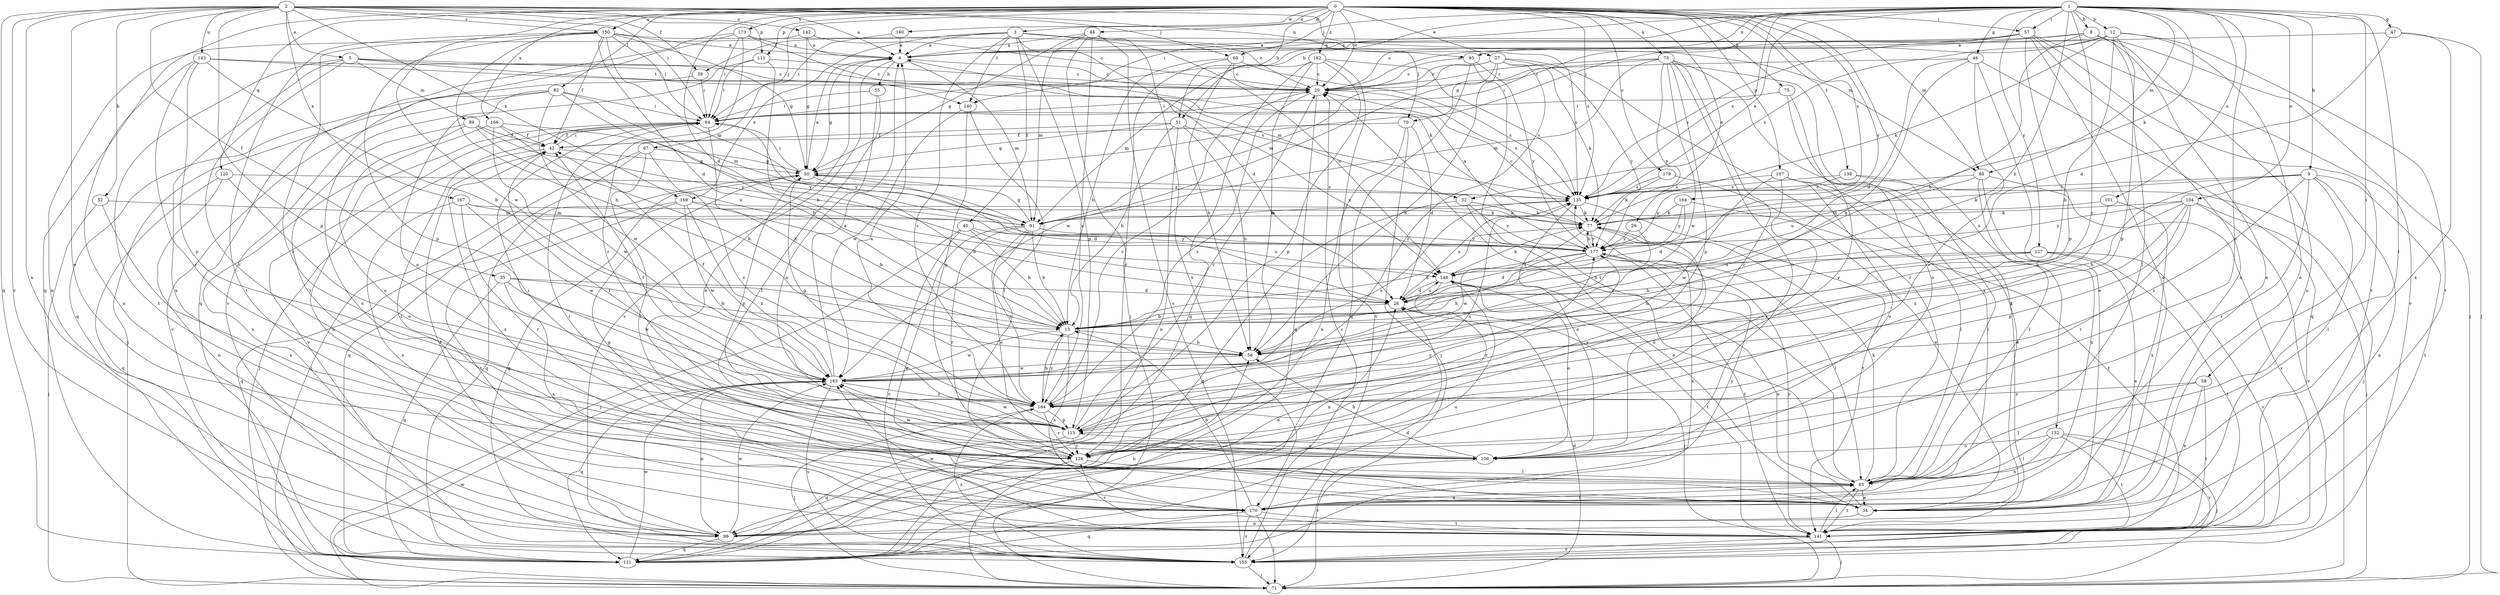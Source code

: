 strict digraph  {
0;
1;
2;
3;
5;
6;
8;
9;
12;
13;
20;
26;
27;
29;
32;
34;
35;
39;
40;
42;
44;
46;
47;
50;
51;
52;
55;
56;
57;
58;
64;
67;
68;
70;
71;
73;
75;
77;
82;
83;
88;
89;
91;
95;
98;
101;
104;
106;
107;
111;
113;
120;
121;
127;
128;
132;
135;
139;
140;
141;
142;
143;
148;
150;
155;
160;
163;
164;
166;
167;
169;
170;
173;
177;
179;
182;
184;
0 -> 3  [label=a];
0 -> 20  [label=c];
0 -> 26  [label=d];
0 -> 27  [label=e];
0 -> 29  [label=e];
0 -> 44  [label=g];
0 -> 51  [label=h];
0 -> 57  [label=i];
0 -> 67  [label=j];
0 -> 73  [label=k];
0 -> 75  [label=k];
0 -> 82  [label=l];
0 -> 88  [label=m];
0 -> 107  [label=p];
0 -> 111  [label=p];
0 -> 120  [label=q];
0 -> 121  [label=q];
0 -> 132  [label=s];
0 -> 135  [label=s];
0 -> 139  [label=t];
0 -> 150  [label=v];
0 -> 160  [label=w];
0 -> 163  [label=w];
0 -> 164  [label=x];
0 -> 166  [label=x];
0 -> 173  [label=y];
0 -> 177  [label=y];
0 -> 179  [label=z];
0 -> 182  [label=z];
1 -> 8  [label=b];
1 -> 9  [label=b];
1 -> 12  [label=b];
1 -> 13  [label=b];
1 -> 32  [label=e];
1 -> 46  [label=g];
1 -> 47  [label=g];
1 -> 50  [label=g];
1 -> 51  [label=h];
1 -> 57  [label=i];
1 -> 58  [label=i];
1 -> 64  [label=i];
1 -> 68  [label=j];
1 -> 77  [label=k];
1 -> 83  [label=l];
1 -> 88  [label=m];
1 -> 95  [label=n];
1 -> 101  [label=o];
1 -> 104  [label=o];
1 -> 106  [label=o];
1 -> 127  [label=r];
1 -> 135  [label=s];
1 -> 140  [label=t];
1 -> 184  [label=z];
2 -> 5  [label=a];
2 -> 6  [label=a];
2 -> 34  [label=e];
2 -> 35  [label=f];
2 -> 39  [label=f];
2 -> 52  [label=h];
2 -> 64  [label=i];
2 -> 68  [label=j];
2 -> 88  [label=m];
2 -> 95  [label=n];
2 -> 98  [label=n];
2 -> 111  [label=p];
2 -> 113  [label=p];
2 -> 121  [label=q];
2 -> 142  [label=u];
2 -> 143  [label=u];
2 -> 150  [label=v];
2 -> 155  [label=v];
2 -> 167  [label=x];
2 -> 169  [label=x];
3 -> 6  [label=a];
3 -> 26  [label=d];
3 -> 39  [label=f];
3 -> 40  [label=f];
3 -> 70  [label=j];
3 -> 113  [label=p];
3 -> 135  [label=s];
3 -> 140  [label=t];
3 -> 148  [label=u];
3 -> 169  [label=x];
3 -> 184  [label=z];
5 -> 20  [label=c];
5 -> 89  [label=m];
5 -> 128  [label=r];
5 -> 140  [label=t];
5 -> 141  [label=t];
5 -> 170  [label=x];
5 -> 32  [label=m];
6 -> 20  [label=c];
6 -> 34  [label=e];
6 -> 50  [label=g];
6 -> 55  [label=h];
6 -> 91  [label=m];
6 -> 155  [label=v];
8 -> 6  [label=a];
8 -> 13  [label=b];
8 -> 34  [label=e];
8 -> 70  [label=j];
8 -> 71  [label=j];
8 -> 83  [label=l];
8 -> 98  [label=n];
9 -> 56  [label=h];
9 -> 77  [label=k];
9 -> 83  [label=l];
9 -> 98  [label=n];
9 -> 128  [label=r];
9 -> 135  [label=s];
9 -> 141  [label=t];
9 -> 184  [label=z];
12 -> 6  [label=a];
12 -> 20  [label=c];
12 -> 34  [label=e];
12 -> 56  [label=h];
12 -> 77  [label=k];
12 -> 113  [label=p];
12 -> 135  [label=s];
12 -> 141  [label=t];
13 -> 56  [label=h];
13 -> 77  [label=k];
13 -> 163  [label=w];
13 -> 170  [label=x];
13 -> 184  [label=z];
20 -> 64  [label=i];
20 -> 121  [label=q];
20 -> 135  [label=s];
20 -> 184  [label=z];
26 -> 13  [label=b];
26 -> 71  [label=j];
26 -> 135  [label=s];
26 -> 148  [label=u];
27 -> 20  [label=c];
27 -> 56  [label=h];
27 -> 77  [label=k];
27 -> 83  [label=l];
27 -> 91  [label=m];
27 -> 163  [label=w];
27 -> 177  [label=y];
27 -> 184  [label=z];
29 -> 13  [label=b];
29 -> 177  [label=y];
32 -> 34  [label=e];
32 -> 77  [label=k];
32 -> 121  [label=q];
32 -> 177  [label=y];
34 -> 50  [label=g];
34 -> 64  [label=i];
34 -> 98  [label=n];
34 -> 148  [label=u];
35 -> 13  [label=b];
35 -> 26  [label=d];
35 -> 121  [label=q];
35 -> 163  [label=w];
35 -> 170  [label=x];
39 -> 64  [label=i];
39 -> 121  [label=q];
40 -> 13  [label=b];
40 -> 71  [label=j];
40 -> 148  [label=u];
40 -> 155  [label=v];
40 -> 177  [label=y];
42 -> 50  [label=g];
42 -> 64  [label=i];
42 -> 71  [label=j];
42 -> 170  [label=x];
44 -> 6  [label=a];
44 -> 50  [label=g];
44 -> 71  [label=j];
44 -> 91  [label=m];
44 -> 155  [label=v];
44 -> 170  [label=x];
44 -> 184  [label=z];
46 -> 20  [label=c];
46 -> 26  [label=d];
46 -> 34  [label=e];
46 -> 56  [label=h];
46 -> 121  [label=q];
46 -> 128  [label=r];
47 -> 6  [label=a];
47 -> 26  [label=d];
47 -> 71  [label=j];
47 -> 170  [label=x];
50 -> 6  [label=a];
50 -> 13  [label=b];
50 -> 26  [label=d];
50 -> 64  [label=i];
50 -> 113  [label=p];
50 -> 121  [label=q];
50 -> 135  [label=s];
51 -> 13  [label=b];
51 -> 42  [label=f];
51 -> 50  [label=g];
51 -> 56  [label=h];
51 -> 98  [label=n];
51 -> 148  [label=u];
52 -> 71  [label=j];
52 -> 91  [label=m];
52 -> 170  [label=x];
55 -> 64  [label=i];
55 -> 83  [label=l];
55 -> 106  [label=o];
56 -> 163  [label=w];
57 -> 6  [label=a];
57 -> 20  [label=c];
57 -> 34  [label=e];
57 -> 113  [label=p];
57 -> 135  [label=s];
57 -> 141  [label=t];
57 -> 155  [label=v];
57 -> 170  [label=x];
58 -> 34  [label=e];
58 -> 83  [label=l];
58 -> 141  [label=t];
58 -> 184  [label=z];
64 -> 42  [label=f];
64 -> 56  [label=h];
64 -> 98  [label=n];
64 -> 155  [label=v];
64 -> 177  [label=y];
67 -> 50  [label=g];
67 -> 71  [label=j];
67 -> 83  [label=l];
67 -> 121  [label=q];
67 -> 184  [label=z];
68 -> 13  [label=b];
68 -> 20  [label=c];
68 -> 56  [label=h];
68 -> 128  [label=r];
68 -> 135  [label=s];
70 -> 26  [label=d];
70 -> 42  [label=f];
70 -> 71  [label=j];
70 -> 98  [label=n];
71 -> 26  [label=d];
71 -> 163  [label=w];
73 -> 20  [label=c];
73 -> 64  [label=i];
73 -> 91  [label=m];
73 -> 106  [label=o];
73 -> 113  [label=p];
73 -> 128  [label=r];
73 -> 141  [label=t];
73 -> 163  [label=w];
73 -> 170  [label=x];
73 -> 177  [label=y];
75 -> 64  [label=i];
75 -> 106  [label=o];
75 -> 128  [label=r];
77 -> 20  [label=c];
77 -> 106  [label=o];
77 -> 128  [label=r];
77 -> 163  [label=w];
77 -> 177  [label=y];
82 -> 13  [label=b];
82 -> 64  [label=i];
82 -> 71  [label=j];
82 -> 91  [label=m];
82 -> 155  [label=v];
82 -> 163  [label=w];
82 -> 170  [label=x];
83 -> 20  [label=c];
83 -> 34  [label=e];
83 -> 77  [label=k];
83 -> 141  [label=t];
83 -> 170  [label=x];
88 -> 83  [label=l];
88 -> 135  [label=s];
88 -> 148  [label=u];
88 -> 155  [label=v];
88 -> 170  [label=x];
89 -> 42  [label=f];
89 -> 106  [label=o];
89 -> 128  [label=r];
89 -> 148  [label=u];
89 -> 177  [label=y];
91 -> 13  [label=b];
91 -> 34  [label=e];
91 -> 50  [label=g];
91 -> 106  [label=o];
91 -> 128  [label=r];
91 -> 177  [label=y];
91 -> 184  [label=z];
95 -> 20  [label=c];
95 -> 83  [label=l];
95 -> 121  [label=q];
95 -> 177  [label=y];
98 -> 26  [label=d];
98 -> 42  [label=f];
98 -> 121  [label=q];
98 -> 148  [label=u];
98 -> 163  [label=w];
101 -> 91  [label=m];
101 -> 170  [label=x];
101 -> 184  [label=z];
104 -> 13  [label=b];
104 -> 71  [label=j];
104 -> 77  [label=k];
104 -> 113  [label=p];
104 -> 128  [label=r];
104 -> 155  [label=v];
104 -> 177  [label=y];
104 -> 184  [label=z];
106 -> 56  [label=h];
106 -> 155  [label=v];
107 -> 34  [label=e];
107 -> 83  [label=l];
107 -> 106  [label=o];
107 -> 128  [label=r];
107 -> 135  [label=s];
107 -> 163  [label=w];
111 -> 13  [label=b];
111 -> 20  [label=c];
111 -> 64  [label=i];
111 -> 106  [label=o];
113 -> 20  [label=c];
113 -> 42  [label=f];
113 -> 106  [label=o];
113 -> 121  [label=q];
113 -> 128  [label=r];
113 -> 135  [label=s];
113 -> 163  [label=w];
120 -> 98  [label=n];
120 -> 106  [label=o];
120 -> 121  [label=q];
120 -> 135  [label=s];
121 -> 26  [label=d];
121 -> 56  [label=h];
121 -> 135  [label=s];
121 -> 163  [label=w];
127 -> 13  [label=b];
127 -> 34  [label=e];
127 -> 56  [label=h];
127 -> 141  [label=t];
127 -> 148  [label=u];
127 -> 155  [label=v];
128 -> 64  [label=i];
128 -> 71  [label=j];
128 -> 83  [label=l];
128 -> 163  [label=w];
128 -> 177  [label=y];
132 -> 71  [label=j];
132 -> 83  [label=l];
132 -> 106  [label=o];
132 -> 141  [label=t];
132 -> 155  [label=v];
132 -> 170  [label=x];
135 -> 77  [label=k];
135 -> 91  [label=m];
135 -> 106  [label=o];
135 -> 141  [label=t];
139 -> 71  [label=j];
139 -> 83  [label=l];
139 -> 135  [label=s];
139 -> 177  [label=y];
140 -> 83  [label=l];
140 -> 113  [label=p];
140 -> 163  [label=w];
141 -> 71  [label=j];
141 -> 83  [label=l];
141 -> 128  [label=r];
141 -> 155  [label=v];
141 -> 163  [label=w];
141 -> 177  [label=y];
142 -> 6  [label=a];
142 -> 20  [label=c];
142 -> 50  [label=g];
142 -> 98  [label=n];
143 -> 13  [label=b];
143 -> 20  [label=c];
143 -> 98  [label=n];
143 -> 113  [label=p];
143 -> 128  [label=r];
143 -> 135  [label=s];
148 -> 26  [label=d];
148 -> 77  [label=k];
148 -> 98  [label=n];
148 -> 106  [label=o];
148 -> 141  [label=t];
150 -> 6  [label=a];
150 -> 20  [label=c];
150 -> 26  [label=d];
150 -> 42  [label=f];
150 -> 50  [label=g];
150 -> 56  [label=h];
150 -> 64  [label=i];
150 -> 91  [label=m];
150 -> 113  [label=p];
150 -> 128  [label=r];
150 -> 141  [label=t];
155 -> 20  [label=c];
155 -> 50  [label=g];
155 -> 71  [label=j];
155 -> 184  [label=z];
160 -> 6  [label=a];
160 -> 64  [label=i];
163 -> 6  [label=a];
163 -> 42  [label=f];
163 -> 98  [label=n];
163 -> 121  [label=q];
163 -> 135  [label=s];
163 -> 155  [label=v];
163 -> 184  [label=z];
164 -> 26  [label=d];
164 -> 77  [label=k];
164 -> 141  [label=t];
164 -> 177  [label=y];
166 -> 42  [label=f];
166 -> 56  [label=h];
166 -> 98  [label=n];
166 -> 163  [label=w];
166 -> 177  [label=y];
167 -> 77  [label=k];
167 -> 91  [label=m];
167 -> 128  [label=r];
167 -> 163  [label=w];
167 -> 170  [label=x];
169 -> 13  [label=b];
169 -> 77  [label=k];
169 -> 121  [label=q];
169 -> 141  [label=t];
169 -> 163  [label=w];
169 -> 184  [label=z];
170 -> 13  [label=b];
170 -> 64  [label=i];
170 -> 71  [label=j];
170 -> 83  [label=l];
170 -> 121  [label=q];
170 -> 141  [label=t];
170 -> 155  [label=v];
170 -> 177  [label=y];
173 -> 6  [label=a];
173 -> 64  [label=i];
173 -> 77  [label=k];
173 -> 121  [label=q];
173 -> 128  [label=r];
173 -> 155  [label=v];
177 -> 6  [label=a];
177 -> 26  [label=d];
177 -> 56  [label=h];
177 -> 77  [label=k];
177 -> 83  [label=l];
177 -> 128  [label=r];
177 -> 141  [label=t];
177 -> 148  [label=u];
179 -> 34  [label=e];
179 -> 77  [label=k];
179 -> 135  [label=s];
182 -> 20  [label=c];
182 -> 56  [label=h];
182 -> 91  [label=m];
182 -> 113  [label=p];
182 -> 121  [label=q];
182 -> 135  [label=s];
182 -> 155  [label=v];
184 -> 6  [label=a];
184 -> 13  [label=b];
184 -> 20  [label=c];
184 -> 42  [label=f];
184 -> 50  [label=g];
184 -> 71  [label=j];
184 -> 113  [label=p];
184 -> 128  [label=r];
}
